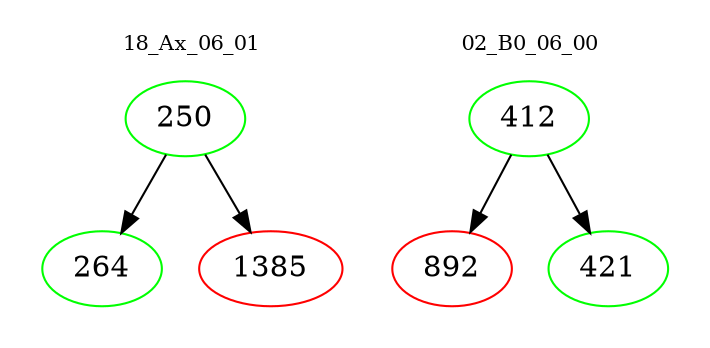 digraph{
subgraph cluster_0 {
color = white
label = "18_Ax_06_01";
fontsize=10;
T0_250 [label="250", color="green"]
T0_250 -> T0_264 [color="black"]
T0_264 [label="264", color="green"]
T0_250 -> T0_1385 [color="black"]
T0_1385 [label="1385", color="red"]
}
subgraph cluster_1 {
color = white
label = "02_B0_06_00";
fontsize=10;
T1_412 [label="412", color="green"]
T1_412 -> T1_892 [color="black"]
T1_892 [label="892", color="red"]
T1_412 -> T1_421 [color="black"]
T1_421 [label="421", color="green"]
}
}
